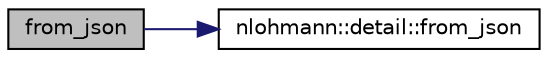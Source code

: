 digraph "from_json"
{
 // LATEX_PDF_SIZE
  edge [fontname="Helvetica",fontsize="10",labelfontname="Helvetica",labelfontsize="10"];
  node [fontname="Helvetica",fontsize="10",shape=record];
  rankdir="LR";
  Node1 [label="from_json",height=0.2,width=0.4,color="black", fillcolor="grey75", style="filled", fontcolor="black",tooltip="convert a JSON value to any value type"];
  Node1 -> Node2 [color="midnightblue",fontsize="10",style="solid",fontname="Helvetica"];
  Node2 [label="nlohmann::detail::from_json",height=0.2,width=0.4,color="black", fillcolor="white", style="filled",URL="$namespacenlohmann_1_1detail.html#a839b0ab50d2c9bce669068f56bc41202",tooltip=" "];
}
